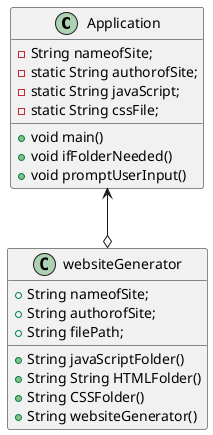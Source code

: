 @startuml
'https://plantuml.com/class-diagram

class Application
class websiteGenerator
Application <--o websiteGenerator

class Application {

    - String nameofSite;
    - static String authorofSite;
    - static String javaScript;
    - static String cssFile;

    + void main()
    + void ifFolderNeeded()
    + void promptUserInput()
}

class websiteGenerator {
    +String nameofSite;
    +String authorofSite;
    +String filePath;

    +String javaScriptFolder()
    +String String HTMLFolder()
    +String CSSFolder()
    +String websiteGenerator()

}


@enduml